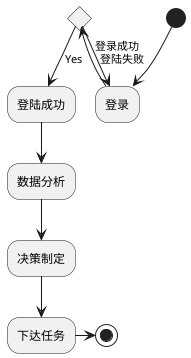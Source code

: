 @startuml
(*)  --> "登录"
If "登录成功" then
--> [Yes] "登陆成功"
--> "数据分析"
--> "决策制定"
--> "下达任务"
-> (*)
else
--> [登陆失败]"登录"
Endif
@enduml